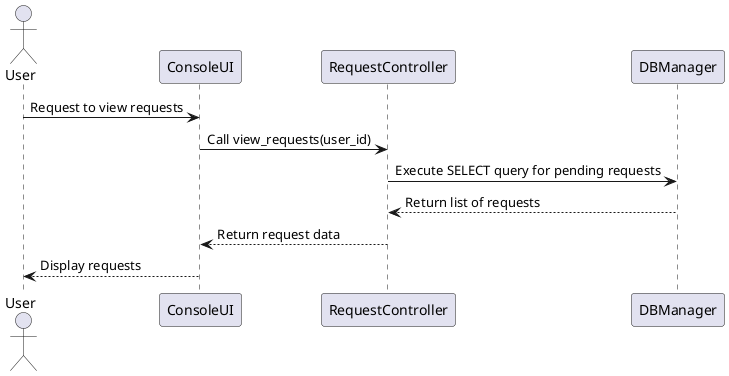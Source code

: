 @startuml
actor User as U
participant ConsoleUI as UI
participant RequestController as RC
participant DBManager as DB

U -> UI: Request to view requests
UI -> RC: Call view_requests(user_id)
RC -> DB: Execute SELECT query for pending requests
DB --> RC: Return list of requests
RC --> UI: Return request data
UI --> U: Display requests
@enduml
